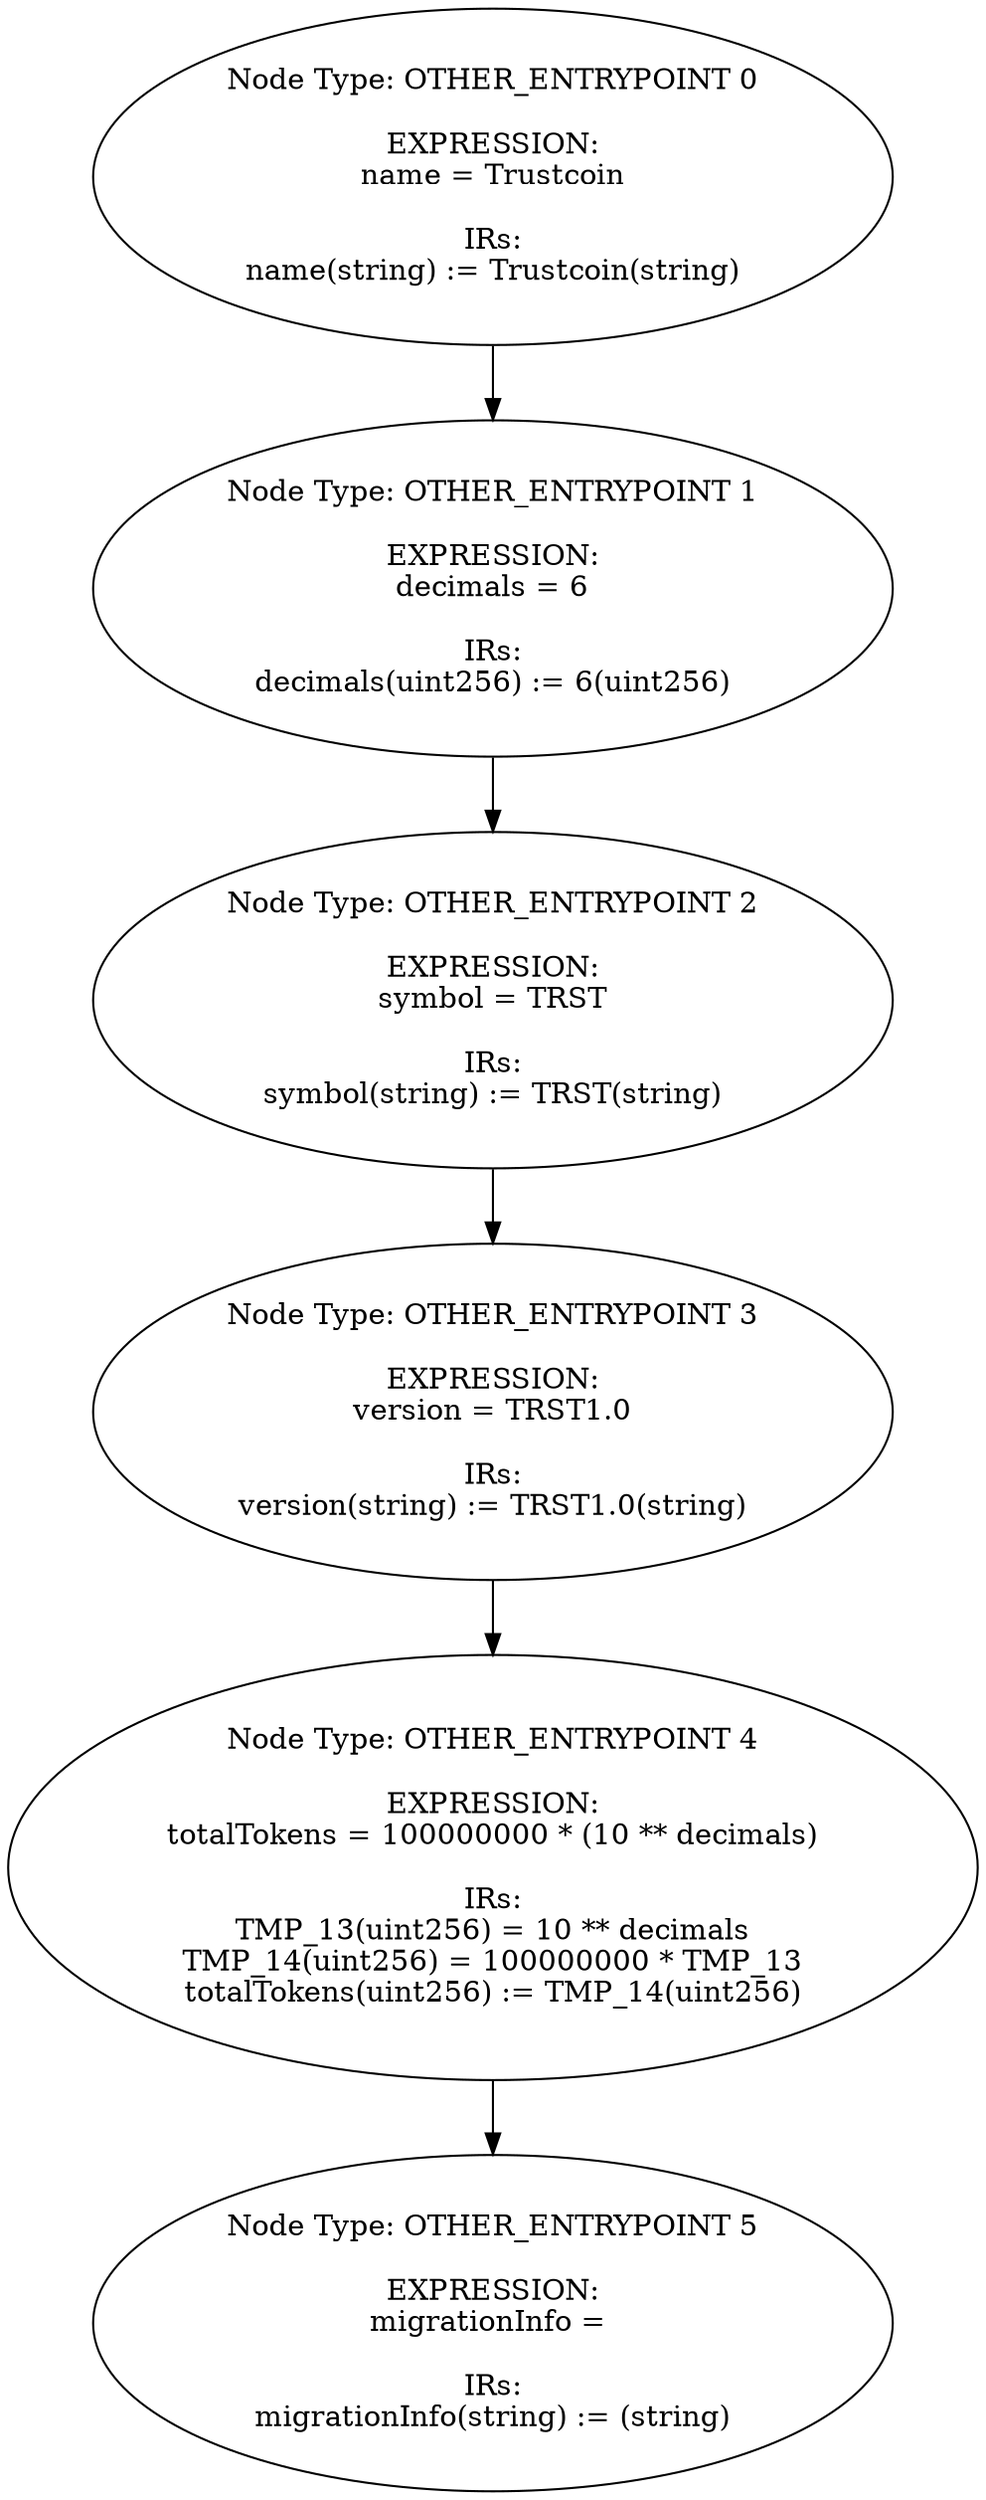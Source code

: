 digraph{
0[label="Node Type: OTHER_ENTRYPOINT 0

EXPRESSION:
name = Trustcoin

IRs:
name(string) := Trustcoin(string)"];
0->1;
1[label="Node Type: OTHER_ENTRYPOINT 1

EXPRESSION:
decimals = 6

IRs:
decimals(uint256) := 6(uint256)"];
1->2;
2[label="Node Type: OTHER_ENTRYPOINT 2

EXPRESSION:
symbol = TRST

IRs:
symbol(string) := TRST(string)"];
2->3;
3[label="Node Type: OTHER_ENTRYPOINT 3

EXPRESSION:
version = TRST1.0

IRs:
version(string) := TRST1.0(string)"];
3->4;
4[label="Node Type: OTHER_ENTRYPOINT 4

EXPRESSION:
totalTokens = 100000000 * (10 ** decimals)

IRs:
TMP_13(uint256) = 10 ** decimals
TMP_14(uint256) = 100000000 * TMP_13
totalTokens(uint256) := TMP_14(uint256)"];
4->5;
5[label="Node Type: OTHER_ENTRYPOINT 5

EXPRESSION:
migrationInfo = 

IRs:
migrationInfo(string) := (string)"];
}
